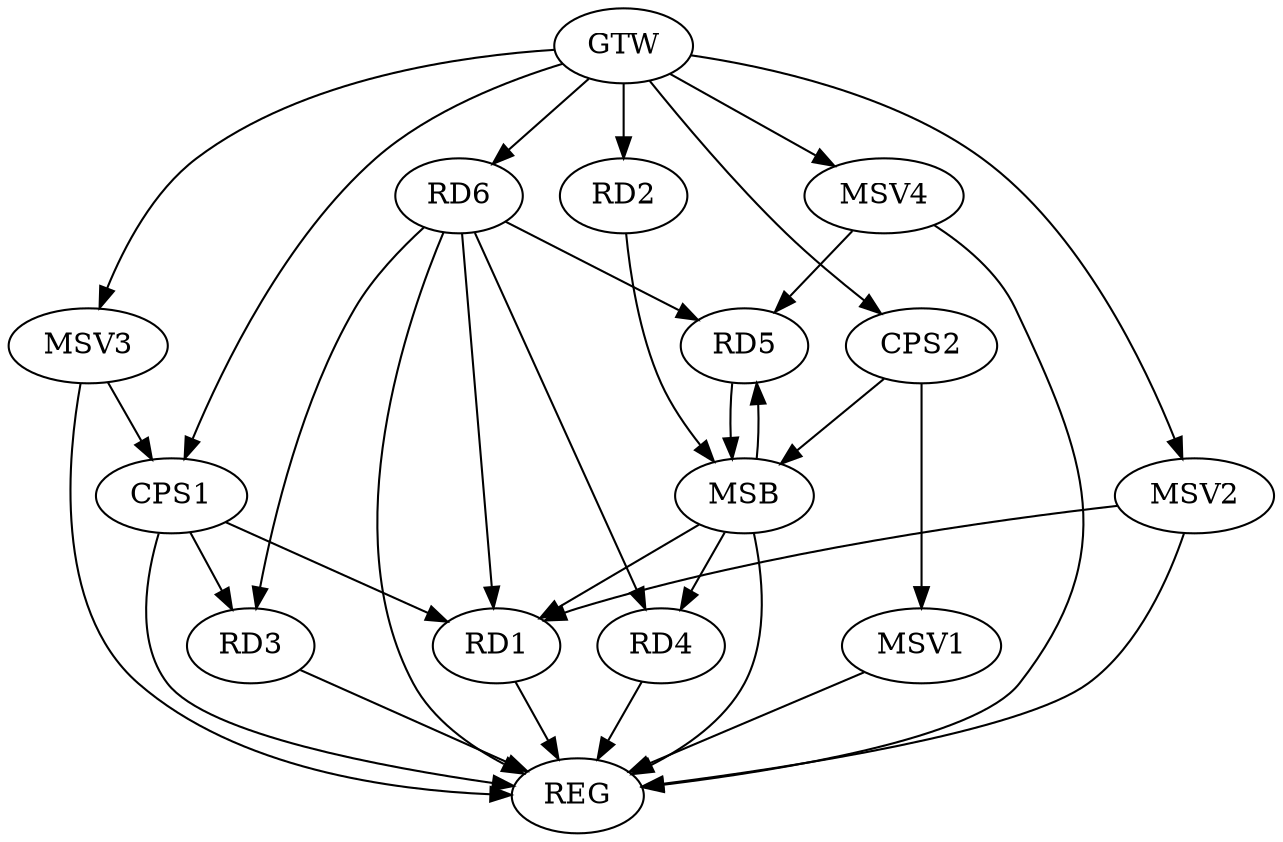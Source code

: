 strict digraph G {
  RD1 [ label="RD1" ];
  RD2 [ label="RD2" ];
  RD3 [ label="RD3" ];
  RD4 [ label="RD4" ];
  RD5 [ label="RD5" ];
  RD6 [ label="RD6" ];
  CPS1 [ label="CPS1" ];
  CPS2 [ label="CPS2" ];
  GTW [ label="GTW" ];
  REG [ label="REG" ];
  MSB [ label="MSB" ];
  MSV1 [ label="MSV1" ];
  MSV2 [ label="MSV2" ];
  MSV3 [ label="MSV3" ];
  MSV4 [ label="MSV4" ];
  RD6 -> RD1;
  CPS1 -> RD1;
  CPS1 -> RD3;
  GTW -> RD2;
  GTW -> RD6;
  GTW -> CPS1;
  GTW -> CPS2;
  RD1 -> REG;
  RD3 -> REG;
  RD4 -> REG;
  CPS1 -> REG;
  RD2 -> MSB;
  MSB -> RD1;
  MSB -> RD4;
  MSB -> REG;
  RD5 -> MSB;
  CPS2 -> MSB;
  MSB -> RD5;
  RD6 -> REG;
  RD6 -> RD3;
  RD6 -> RD5;
  RD6 -> RD4;
  CPS2 -> MSV1;
  MSV1 -> REG;
  MSV2 -> RD1;
  GTW -> MSV2;
  MSV2 -> REG;
  MSV3 -> CPS1;
  GTW -> MSV3;
  MSV3 -> REG;
  MSV4 -> RD5;
  GTW -> MSV4;
  MSV4 -> REG;
}

